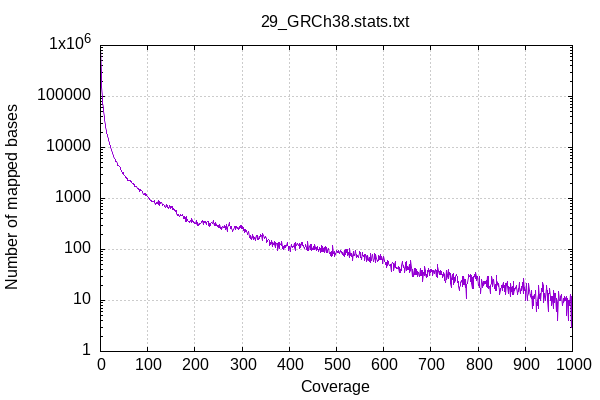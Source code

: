 
            set terminal png size 600,400 truecolor
            set output "plots/coverage.png"
            set grid xtics ytics y2tics back lc rgb "#cccccc"
            set ylabel "Number of mapped bases"
            set xlabel "Coverage"
            set log y
            set style fill solid border -1
            set title "29_GRCh38.stats.txt" noenhanced
            set xrange [:1000]
            plot '-' with lines notitle
        1	830407
2	298595
3	151766
4	100357
5	74283
6	61141
7	49686
8	39723
9	33204
10	28581
11	24474
12	21816
13	19173
14	17659
15	16135
16	15269
17	14289
18	13498
19	12627
20	11508
21	10890
22	10191
23	9278
24	8730
25	7902
26	7481
27	7040
28	6749
29	6213
30	6063
31	5734
32	5311
33	5305
34	5197
35	4886
36	4614
37	4443
38	4447
39	4370
40	4334
41	4198
42	3980
43	3761
44	3584
45	3451
46	3266
47	3060
48	3171
49	2989
50	2789
51	2875
52	2714
53	2685
54	2526
55	2581
56	2479
57	2519
58	2240
59	2303
60	2285
61	2235
62	2237
63	2206
64	2182
65	2157
66	2089
67	1955
68	1981
69	1921
70	1943
71	1853
72	1859
73	1743
74	1714
75	1689
76	1694
77	1741
78	1548
79	1537
80	1540
81	1526
82	1482
83	1373
84	1454
85	1534
86	1459
87	1415
88	1371
89	1294
90	1298
91	1214
92	1212
93	1247
94	1220
95	1251
96	1156
97	1188
98	1150
99	1080
100	1105
101	1066
102	1037
103	971
104	1016
105	925
106	931
107	933
108	920
109	863
110	886
111	877
112	866
113	867
114	907
115	850
116	765
117	805
118	824
119	800
120	829
121	800
122	897
123	756
124	806
125	732
126	871
127	850
128	810
129	840
130	820
131	756
132	724
133	756
134	772
135	732
136	707
137	665
138	657
139	753
140	702
141	734
142	700
143	665
144	680
145	633
146	690
147	713
148	634
149	694
150	694
151	664
152	708
153	607
154	637
155	606
156	592
157	595
158	552
159	592
160	580
161	497
162	512
163	462
164	487
165	482
166	458
167	437
168	446
169	479
170	464
171	470
172	457
173	481
174	474
175	445
176	411
177	441
178	406
179	420
180	418
181	362
182	442
183	356
184	384
185	372
186	349
187	357
188	361
189	346
190	376
191	377
192	339
193	405
194	370
195	359
196	344
197	346
198	360
199	338
200	318
201	320
202	320
203	363
204	320
205	298
206	345
207	296
208	307
209	318
210	314
211	326
212	325
213	337
214	354
215	333
216	358
217	369
218	303
219	349
220	333
221	352
222	352
223	344
224	315
225	337
226	356
227	353
228	362
229	294
230	318
231	277
232	313
233	291
234	330
235	333
236	336
237	329
238	319
239	365
240	332
241	295
242	317
243	300
244	340
245	302
246	316
247	295
248	283
249	298
250	273
251	282
252	272
253	306
254	269
255	257
256	274
257	252
258	278
259	281
260	265
261	275
262	291
263	274
264	278
265	247
266	254
267	313
268	274
269	229
270	267
271	299
272	297
273	341
274	294
275	284
276	256
277	287
278	263
279	234
280	223
281	247
282	252
283	266
284	280
285	285
286	264
287	242
288	288
289	265
290	267
291	259
292	251
293	263
294	285
295	258
296	270
297	290
298	253
299	301
300	283
301	263
302	265
303	270
304	239
305	251
306	211
307	228
308	244
309	231
310	223
311	203
312	199
313	223
314	225
315	176
316	173
317	161
318	187
319	166
320	157
321	192
322	174
323	201
324	160
325	181
326	166
327	174
328	149
329	165
330	186
331	184
332	154
333	190
334	157
335	165
336	167
337	176
338	180
339	184
340	200
341	190
342	184
343	148
344	204
345	190
346	184
347	165
348	171
349	174
350	181
351	162
352	140
353	143
354	151
355	157
356	158
357	152
358	127
359	122
360	140
361	123
362	130
363	153
364	113
365	140
366	130
367	128
368	141
369	128
370	108
371	139
372	130
373	130
374	116
375	131
376	96
377	114
378	140
379	103
380	137
381	128
382	123
383	120
384	144
385	113
386	105
387	115
388	101
389	110
390	119
391	119
392	114
393	111
394	119
395	118
396	138
397	121
398	115
399	97
400	109
401	114
402	92
403	106
404	124
405	116
406	109
407	116
408	112
409	116
410	129
411	117
412	109
413	97
414	137
415	119
416	122
417	130
418	130
419	118
420	121
421	132
422	103
423	125
424	110
425	137
426	124
427	138
428	118
429	121
430	118
431	116
432	106
433	108
434	115
435	123
436	111
437	101
438	97
439	141
440	105
441	95
442	112
443	114
444	127
445	99
446	123
447	114
448	94
449	104
450	99
451	114
452	101
453	101
454	124
455	111
456	104
457	95
458	110
459	112
460	98
461	101
462	91
463	107
464	102
465	110
466	105
467	89
468	92
469	119
470	91
471	112
472	93
473	106
474	110
475	88
476	104
477	116
478	89
479	111
480	89
481	95
482	103
483	100
484	104
485	83
486	82
487	86
488	78
489	72
490	91
491	78
492	122
493	83
494	86
495	92
496	73
497	85
498	79
499	92
500	96
501	92
502	90
503	89
504	88
505	95
506	84
507	84
508	96
509	92
510	90
511	87
512	81
513	89
514	80
515	76
516	95
517	73
518	85
519	79
520	101
521	101
522	86
523	99
524	76
525	80
526	89
527	71
528	104
529	76
530	82
531	73
532	82
533	74
534	62
535	91
536	81
537	78
538	81
539	78
540	97
541	93
542	69
543	79
544	72
545	75
546	70
547	74
548	84
549	90
550	87
551	70
552	71
553	64
554	64
555	87
556	75
557	73
558	78
559	79
560	62
561	78
562	81
563	74
564	59
565	65
566	78
567	65
568	62
569	71
570	59
571	55
572	62
573	83
574	60
575	64
576	81
577	79
578	57
579	62
580	66
581	84
582	56
583	81
584	66
585	66
586	59
587	62
588	62
589	75
590	75
591	72
592	64
593	81
594	64
595	63
596	73
597	65
598	54
599	66
600	74
601	60
602	58
603	55
604	51
605	56
606	45
607	55
608	60
609	48
610	58
611	54
612	49
613	49
614	50
615	49
616	37
617	51
618	56
619	55
620	54
621	39
622	46
623	51
624	58
625	53
626	45
627	42
628	45
629	43
630	43
631	46
632	43
633	35
634	44
635	36
636	40
637	38
638	48
639	58
640	52
641	45
642	44
643	49
644	42
645	35
646	45
647	55
648	59
649	39
650	47
651	40
652	44
653	41
654	51
655	35
656	38
657	61
658	45
659	45
660	30
661	41
662	39
663	32
664	29
665	42
666	33
667	42
668	33
669	40
670	33
671	37
672	30
673	36
674	36
675	30
676	30
677	43
678	42
679	31
680	31
681	38
682	39
683	24
684	34
685	36
686	31
687	46
688	38
689	32
690	28
691	32
692	29
693	39
694	37
695	42
696	33
697	39
698	31
699	41
700	36
701	40
702	37
703	39
704	31
705	37
706	39
707	34
708	37
709	40
710	39
711	30
712	38
713	28
714	50
715	47
716	39
717	37
718	32
719	37
720	38
721	32
722	37
723	32
724	32
725	28
726	31
727	35
728	32
729	25
730	24
731	23
732	39
733	29
734	26
735	30
736	32
737	40
738	27
739	35
740	32
741	34
742	22
743	18
744	27
745	32
746	26
747	34
748	21
749	28
750	26
751	23
752	25
753	30
754	32
755	31
756	30
757	23
758	24
759	19
760	16
761	18
762	20
763	23
764	25
765	24
766	22
767	19
768	29
769	21
770	29
771	21
772	26
773	18
774	26
775	11
776	21
777	22
778	23
779	28
780	32
781	29
782	29
783	32
784	24
785	31
786	29
787	22
788	17
789	28
790	17
791	29
792	29
793	32
794	27
795	36
796	29
797	25
798	28
799	29
800	20
801	21
802	21
803	29
804	18
805	17
806	14
807	23
808	26
809	22
810	18
811	24
812	20
813	22
814	24
815	24
816	22
817	25
818	19
819	29
820	18
821	29
822	17
823	18
824	19
825	19
826	14
827	20
828	22
829	30
830	25
831	19
832	26
833	26
834	19
835	17
836	21
837	16
838	16
839	31
840	25
841	23
842	21
843	19
844	22
845	16
846	13
847	16
848	17
849	18
850	20
851	16
852	20
853	23
854	18
855	20
856	15
857	15
858	22
859	13
860	22
861	20
862	24
863	19
864	14
865	19
866	18
867	18
868	12
869	22
870	15
871	18
872	13
873	19
874	20
875	24
876	13
877	17
878	16
879	18
880	17
881	20
882	18
883	14
884	13
885	17
886	15
887	23
888	18
889	14
890	16
891	18
892	19
893	16
894	19
895	23
896	14
897	27
898	16
899	18
900	16
901	10
902	22
903	20
904	10
905	12
906	14
907	22
908	16
909	16
910	12
911	13
912	12
913	11
914	16
915	7
916	12
917	8
918	12
919	13
920	11
921	14
922	16
923	6
924	9
925	8
926	10
927	13
928	7
929	20
930	11
931	13
932	14
933	10
934	16
935	17
936	15
937	23
938	20
939	9
940	14
941	12
942	10
943	12
944	17
945	20
946	11
947	16
948	10
949	6
950	14
951	14
952	17
953	12
954	10
955	12
956	8
957	10
958	12
959	7
960	16
961	9
962	14
963	12
964	14
965	12
966	6
967	11
968	9
969	4
970	12
971	15
972	10
973	10
974	10
975	12
976	13
977	12
978	8
979	8
980	11
981	9
982	10
983	10
984	12
985	10
986	11
987	12
988	5
989	11
990	11
991	4
992	10
993	10
994	8
995	13
996	13
997	3
998	12
999	11
1000	8
1000	7266
end
